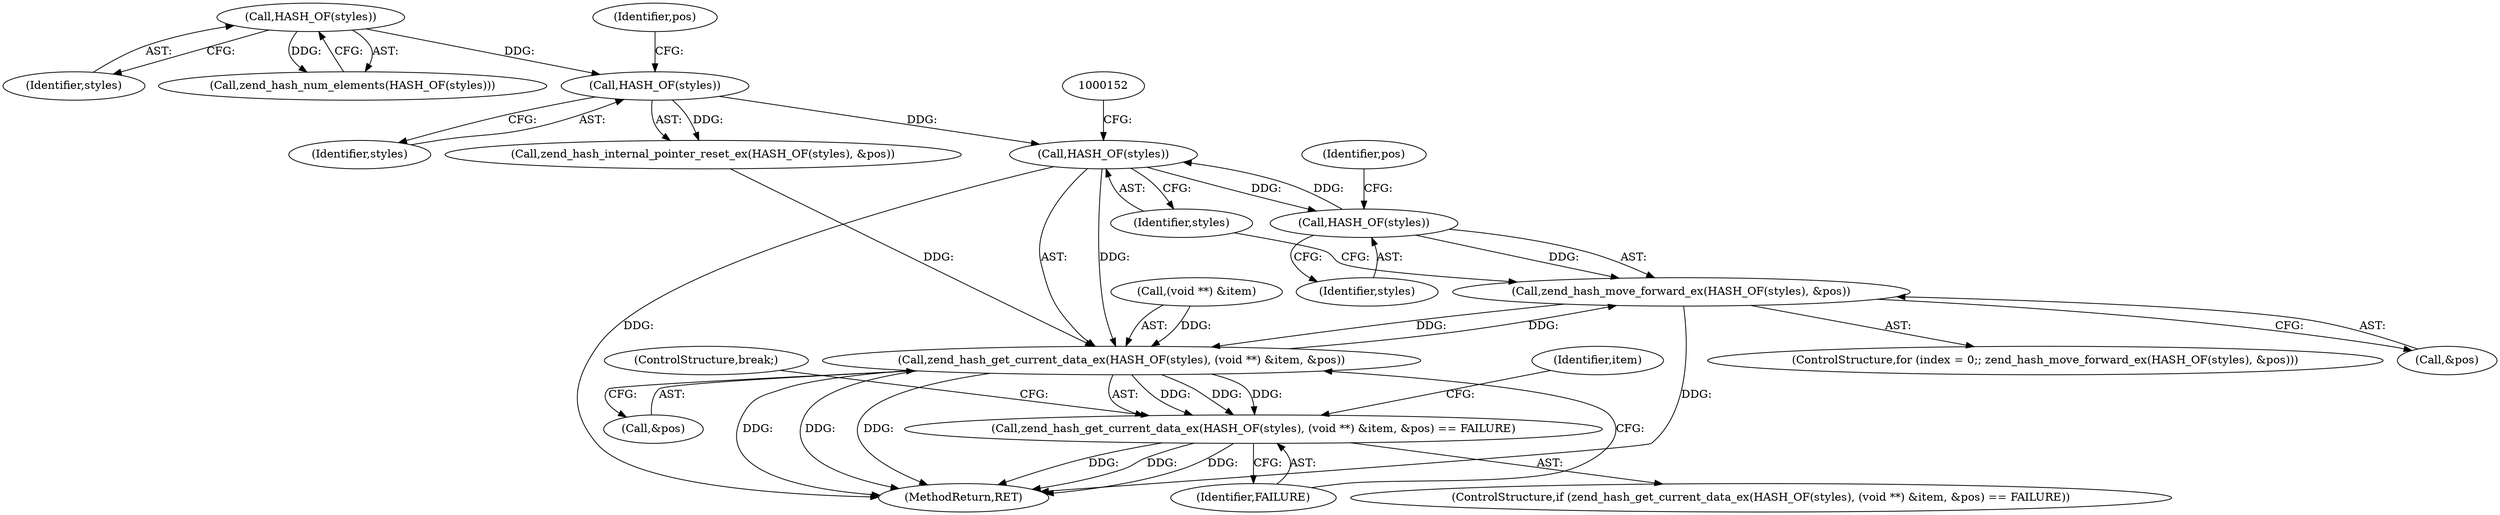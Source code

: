 digraph "0_php-src_2938329ce19cb8c4197dec146c3ec887c6f61d01@pointer" {
"1000149" [label="(Call,HASH_OF(styles))"];
"1000131" [label="(Call,HASH_OF(styles))"];
"1000127" [label="(Call,HASH_OF(styles))"];
"1000140" [label="(Call,HASH_OF(styles))"];
"1000149" [label="(Call,HASH_OF(styles))"];
"1000139" [label="(Call,zend_hash_move_forward_ex(HASH_OF(styles), &pos))"];
"1000148" [label="(Call,zend_hash_get_current_data_ex(HASH_OF(styles), (void **) &item, &pos))"];
"1000147" [label="(Call,zend_hash_get_current_data_ex(HASH_OF(styles), (void **) &item, &pos) == FAILURE)"];
"1000159" [label="(ControlStructure,break;)"];
"1000149" [label="(Call,HASH_OF(styles))"];
"1000139" [label="(Call,zend_hash_move_forward_ex(HASH_OF(styles), &pos))"];
"1000163" [label="(Identifier,item)"];
"1000132" [label="(Identifier,styles)"];
"1000130" [label="(Call,zend_hash_internal_pointer_reset_ex(HASH_OF(styles), &pos))"];
"1000131" [label="(Call,HASH_OF(styles))"];
"1000150" [label="(Identifier,styles)"];
"1000155" [label="(Call,&pos)"];
"1000148" [label="(Call,zend_hash_get_current_data_ex(HASH_OF(styles), (void **) &item, &pos))"];
"1000201" [label="(MethodReturn,RET)"];
"1000134" [label="(Identifier,pos)"];
"1000157" [label="(Identifier,FAILURE)"];
"1000135" [label="(ControlStructure,for (index = 0;; zend_hash_move_forward_ex(HASH_OF(styles), &pos)))"];
"1000140" [label="(Call,HASH_OF(styles))"];
"1000141" [label="(Identifier,styles)"];
"1000128" [label="(Identifier,styles)"];
"1000127" [label="(Call,HASH_OF(styles))"];
"1000126" [label="(Call,zend_hash_num_elements(HASH_OF(styles)))"];
"1000146" [label="(ControlStructure,if (zend_hash_get_current_data_ex(HASH_OF(styles), (void **) &item, &pos) == FAILURE))"];
"1000147" [label="(Call,zend_hash_get_current_data_ex(HASH_OF(styles), (void **) &item, &pos) == FAILURE)"];
"1000143" [label="(Identifier,pos)"];
"1000142" [label="(Call,&pos)"];
"1000151" [label="(Call,(void **) &item)"];
"1000149" -> "1000148"  [label="AST: "];
"1000149" -> "1000150"  [label="CFG: "];
"1000150" -> "1000149"  [label="AST: "];
"1000152" -> "1000149"  [label="CFG: "];
"1000149" -> "1000201"  [label="DDG: "];
"1000149" -> "1000140"  [label="DDG: "];
"1000149" -> "1000148"  [label="DDG: "];
"1000131" -> "1000149"  [label="DDG: "];
"1000140" -> "1000149"  [label="DDG: "];
"1000131" -> "1000130"  [label="AST: "];
"1000131" -> "1000132"  [label="CFG: "];
"1000132" -> "1000131"  [label="AST: "];
"1000134" -> "1000131"  [label="CFG: "];
"1000131" -> "1000130"  [label="DDG: "];
"1000127" -> "1000131"  [label="DDG: "];
"1000127" -> "1000126"  [label="AST: "];
"1000127" -> "1000128"  [label="CFG: "];
"1000128" -> "1000127"  [label="AST: "];
"1000126" -> "1000127"  [label="CFG: "];
"1000127" -> "1000126"  [label="DDG: "];
"1000140" -> "1000139"  [label="AST: "];
"1000140" -> "1000141"  [label="CFG: "];
"1000141" -> "1000140"  [label="AST: "];
"1000143" -> "1000140"  [label="CFG: "];
"1000140" -> "1000139"  [label="DDG: "];
"1000139" -> "1000135"  [label="AST: "];
"1000139" -> "1000142"  [label="CFG: "];
"1000142" -> "1000139"  [label="AST: "];
"1000150" -> "1000139"  [label="CFG: "];
"1000139" -> "1000201"  [label="DDG: "];
"1000148" -> "1000139"  [label="DDG: "];
"1000139" -> "1000148"  [label="DDG: "];
"1000148" -> "1000147"  [label="AST: "];
"1000148" -> "1000155"  [label="CFG: "];
"1000151" -> "1000148"  [label="AST: "];
"1000155" -> "1000148"  [label="AST: "];
"1000157" -> "1000148"  [label="CFG: "];
"1000148" -> "1000201"  [label="DDG: "];
"1000148" -> "1000201"  [label="DDG: "];
"1000148" -> "1000201"  [label="DDG: "];
"1000148" -> "1000147"  [label="DDG: "];
"1000148" -> "1000147"  [label="DDG: "];
"1000148" -> "1000147"  [label="DDG: "];
"1000151" -> "1000148"  [label="DDG: "];
"1000130" -> "1000148"  [label="DDG: "];
"1000147" -> "1000146"  [label="AST: "];
"1000147" -> "1000157"  [label="CFG: "];
"1000157" -> "1000147"  [label="AST: "];
"1000159" -> "1000147"  [label="CFG: "];
"1000163" -> "1000147"  [label="CFG: "];
"1000147" -> "1000201"  [label="DDG: "];
"1000147" -> "1000201"  [label="DDG: "];
"1000147" -> "1000201"  [label="DDG: "];
}
